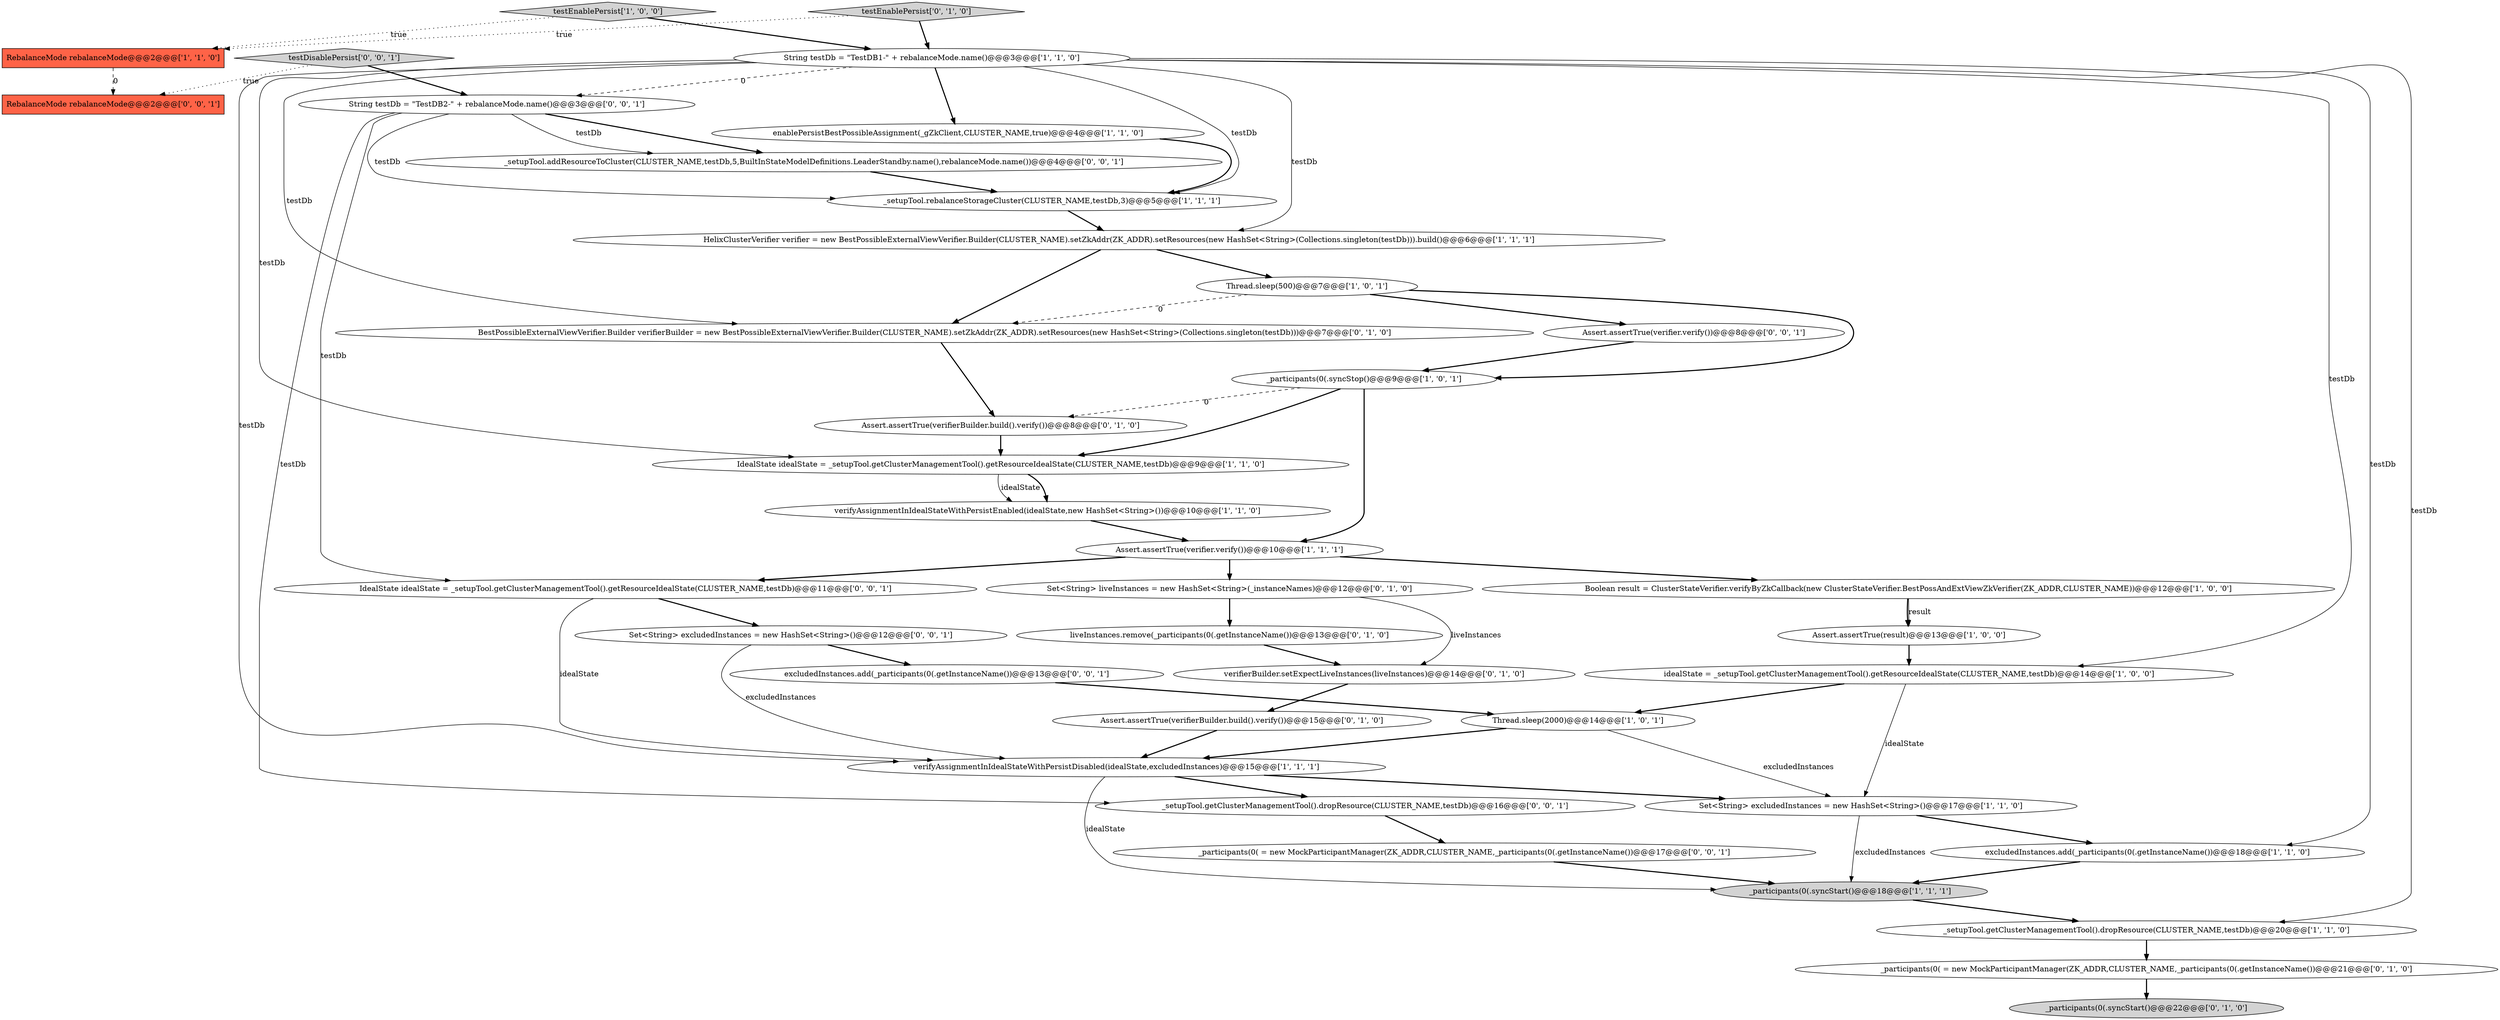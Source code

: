 digraph {
36 [style = filled, label = "IdealState idealState = _setupTool.getClusterManagementTool().getResourceIdealState(CLUSTER_NAME,testDb)@@@11@@@['0', '0', '1']", fillcolor = white, shape = ellipse image = "AAA0AAABBB3BBB"];
11 [style = filled, label = "verifyAssignmentInIdealStateWithPersistDisabled(idealState,excludedInstances)@@@15@@@['1', '1', '1']", fillcolor = white, shape = ellipse image = "AAA0AAABBB1BBB"];
38 [style = filled, label = "_setupTool.addResourceToCluster(CLUSTER_NAME,testDb,5,BuiltInStateModelDefinitions.LeaderStandby.name(),rebalanceMode.name())@@@4@@@['0', '0', '1']", fillcolor = white, shape = ellipse image = "AAA0AAABBB3BBB"];
23 [style = filled, label = "Set<String> liveInstances = new HashSet<String>(_instanceNames)@@@12@@@['0', '1', '0']", fillcolor = white, shape = ellipse image = "AAA0AAABBB2BBB"];
9 [style = filled, label = "IdealState idealState = _setupTool.getClusterManagementTool().getResourceIdealState(CLUSTER_NAME,testDb)@@@9@@@['1', '1', '0']", fillcolor = white, shape = ellipse image = "AAA0AAABBB1BBB"];
5 [style = filled, label = "verifyAssignmentInIdealStateWithPersistEnabled(idealState,new HashSet<String>())@@@10@@@['1', '1', '0']", fillcolor = white, shape = ellipse image = "AAA0AAABBB1BBB"];
18 [style = filled, label = "enablePersistBestPossibleAssignment(_gZkClient,CLUSTER_NAME,true)@@@4@@@['1', '1', '0']", fillcolor = white, shape = ellipse image = "AAA0AAABBB1BBB"];
33 [style = filled, label = "Assert.assertTrue(verifier.verify())@@@8@@@['0', '0', '1']", fillcolor = white, shape = ellipse image = "AAA0AAABBB3BBB"];
6 [style = filled, label = "Thread.sleep(2000)@@@14@@@['1', '0', '1']", fillcolor = white, shape = ellipse image = "AAA0AAABBB1BBB"];
26 [style = filled, label = "Assert.assertTrue(verifierBuilder.build().verify())@@@8@@@['0', '1', '0']", fillcolor = white, shape = ellipse image = "AAA1AAABBB2BBB"];
15 [style = filled, label = "String testDb = \"TestDB1-\" + rebalanceMode.name()@@@3@@@['1', '1', '0']", fillcolor = white, shape = ellipse image = "AAA0AAABBB1BBB"];
27 [style = filled, label = "BestPossibleExternalViewVerifier.Builder verifierBuilder = new BestPossibleExternalViewVerifier.Builder(CLUSTER_NAME).setZkAddr(ZK_ADDR).setResources(new HashSet<String>(Collections.singleton(testDb)))@@@7@@@['0', '1', '0']", fillcolor = white, shape = ellipse image = "AAA1AAABBB2BBB"];
13 [style = filled, label = "_participants(0(.syncStop()@@@9@@@['1', '0', '1']", fillcolor = white, shape = ellipse image = "AAA0AAABBB1BBB"];
20 [style = filled, label = "_participants(0(.syncStart()@@@22@@@['0', '1', '0']", fillcolor = lightgray, shape = ellipse image = "AAA0AAABBB2BBB"];
31 [style = filled, label = "RebalanceMode rebalanceMode@@@2@@@['0', '0', '1']", fillcolor = tomato, shape = box image = "AAA0AAABBB3BBB"];
3 [style = filled, label = "Boolean result = ClusterStateVerifier.verifyByZkCallback(new ClusterStateVerifier.BestPossAndExtViewZkVerifier(ZK_ADDR,CLUSTER_NAME))@@@12@@@['1', '0', '0']", fillcolor = white, shape = ellipse image = "AAA0AAABBB1BBB"];
34 [style = filled, label = "_setupTool.getClusterManagementTool().dropResource(CLUSTER_NAME,testDb)@@@16@@@['0', '0', '1']", fillcolor = white, shape = ellipse image = "AAA0AAABBB3BBB"];
10 [style = filled, label = "idealState = _setupTool.getClusterManagementTool().getResourceIdealState(CLUSTER_NAME,testDb)@@@14@@@['1', '0', '0']", fillcolor = white, shape = ellipse image = "AAA0AAABBB1BBB"];
19 [style = filled, label = "RebalanceMode rebalanceMode@@@2@@@['1', '1', '0']", fillcolor = tomato, shape = box image = "AAA0AAABBB1BBB"];
7 [style = filled, label = "Assert.assertTrue(verifier.verify())@@@10@@@['1', '1', '1']", fillcolor = white, shape = ellipse image = "AAA0AAABBB1BBB"];
17 [style = filled, label = "testEnablePersist['1', '0', '0']", fillcolor = lightgray, shape = diamond image = "AAA0AAABBB1BBB"];
4 [style = filled, label = "_setupTool.rebalanceStorageCluster(CLUSTER_NAME,testDb,3)@@@5@@@['1', '1', '1']", fillcolor = white, shape = ellipse image = "AAA0AAABBB1BBB"];
35 [style = filled, label = "String testDb = \"TestDB2-\" + rebalanceMode.name()@@@3@@@['0', '0', '1']", fillcolor = white, shape = ellipse image = "AAA0AAABBB3BBB"];
1 [style = filled, label = "_participants(0(.syncStart()@@@18@@@['1', '1', '1']", fillcolor = lightgray, shape = ellipse image = "AAA0AAABBB1BBB"];
16 [style = filled, label = "Set<String> excludedInstances = new HashSet<String>()@@@17@@@['1', '1', '0']", fillcolor = white, shape = ellipse image = "AAA0AAABBB1BBB"];
21 [style = filled, label = "Assert.assertTrue(verifierBuilder.build().verify())@@@15@@@['0', '1', '0']", fillcolor = white, shape = ellipse image = "AAA1AAABBB2BBB"];
28 [style = filled, label = "verifierBuilder.setExpectLiveInstances(liveInstances)@@@14@@@['0', '1', '0']", fillcolor = white, shape = ellipse image = "AAA1AAABBB2BBB"];
14 [style = filled, label = "_setupTool.getClusterManagementTool().dropResource(CLUSTER_NAME,testDb)@@@20@@@['1', '1', '0']", fillcolor = white, shape = ellipse image = "AAA0AAABBB1BBB"];
30 [style = filled, label = "excludedInstances.add(_participants(0(.getInstanceName())@@@13@@@['0', '0', '1']", fillcolor = white, shape = ellipse image = "AAA0AAABBB3BBB"];
8 [style = filled, label = "Thread.sleep(500)@@@7@@@['1', '0', '1']", fillcolor = white, shape = ellipse image = "AAA0AAABBB1BBB"];
25 [style = filled, label = "testEnablePersist['0', '1', '0']", fillcolor = lightgray, shape = diamond image = "AAA0AAABBB2BBB"];
29 [style = filled, label = "testDisablePersist['0', '0', '1']", fillcolor = lightgray, shape = diamond image = "AAA0AAABBB3BBB"];
2 [style = filled, label = "Assert.assertTrue(result)@@@13@@@['1', '0', '0']", fillcolor = white, shape = ellipse image = "AAA0AAABBB1BBB"];
12 [style = filled, label = "excludedInstances.add(_participants(0(.getInstanceName())@@@18@@@['1', '1', '0']", fillcolor = white, shape = ellipse image = "AAA0AAABBB1BBB"];
32 [style = filled, label = "_participants(0( = new MockParticipantManager(ZK_ADDR,CLUSTER_NAME,_participants(0(.getInstanceName())@@@17@@@['0', '0', '1']", fillcolor = white, shape = ellipse image = "AAA0AAABBB3BBB"];
24 [style = filled, label = "liveInstances.remove(_participants(0(.getInstanceName())@@@13@@@['0', '1', '0']", fillcolor = white, shape = ellipse image = "AAA0AAABBB2BBB"];
0 [style = filled, label = "HelixClusterVerifier verifier = new BestPossibleExternalViewVerifier.Builder(CLUSTER_NAME).setZkAddr(ZK_ADDR).setResources(new HashSet<String>(Collections.singleton(testDb))).build()@@@6@@@['1', '1', '1']", fillcolor = white, shape = ellipse image = "AAA0AAABBB1BBB"];
22 [style = filled, label = "_participants(0( = new MockParticipantManager(ZK_ADDR,CLUSTER_NAME,_participants(0(.getInstanceName())@@@21@@@['0', '1', '0']", fillcolor = white, shape = ellipse image = "AAA0AAABBB2BBB"];
37 [style = filled, label = "Set<String> excludedInstances = new HashSet<String>()@@@12@@@['0', '0', '1']", fillcolor = white, shape = ellipse image = "AAA0AAABBB3BBB"];
28->21 [style = bold, label=""];
11->34 [style = bold, label=""];
17->19 [style = dotted, label="true"];
7->23 [style = bold, label=""];
21->11 [style = bold, label=""];
13->26 [style = dashed, label="0"];
23->28 [style = solid, label="liveInstances"];
16->1 [style = solid, label="excludedInstances"];
25->15 [style = bold, label=""];
13->7 [style = bold, label=""];
36->37 [style = bold, label=""];
10->6 [style = bold, label=""];
15->11 [style = solid, label="testDb"];
15->18 [style = bold, label=""];
3->2 [style = bold, label=""];
23->24 [style = bold, label=""];
38->4 [style = bold, label=""];
9->5 [style = solid, label="idealState"];
11->1 [style = solid, label="idealState"];
29->35 [style = bold, label=""];
6->11 [style = bold, label=""];
15->0 [style = solid, label="testDb"];
12->1 [style = bold, label=""];
10->16 [style = solid, label="idealState"];
2->10 [style = bold, label=""];
0->8 [style = bold, label=""];
11->16 [style = bold, label=""];
22->20 [style = bold, label=""];
26->9 [style = bold, label=""];
1->14 [style = bold, label=""];
15->4 [style = solid, label="testDb"];
8->27 [style = dashed, label="0"];
19->31 [style = dashed, label="0"];
33->13 [style = bold, label=""];
7->3 [style = bold, label=""];
7->36 [style = bold, label=""];
16->12 [style = bold, label=""];
32->1 [style = bold, label=""];
0->27 [style = bold, label=""];
35->4 [style = solid, label="testDb"];
15->14 [style = solid, label="testDb"];
35->36 [style = solid, label="testDb"];
36->11 [style = solid, label="idealState"];
35->34 [style = solid, label="testDb"];
37->30 [style = bold, label=""];
17->15 [style = bold, label=""];
30->6 [style = bold, label=""];
15->9 [style = solid, label="testDb"];
37->11 [style = solid, label="excludedInstances"];
25->19 [style = dotted, label="true"];
35->38 [style = bold, label=""];
27->26 [style = bold, label=""];
8->13 [style = bold, label=""];
29->31 [style = dotted, label="true"];
15->10 [style = solid, label="testDb"];
15->12 [style = solid, label="testDb"];
13->9 [style = bold, label=""];
24->28 [style = bold, label=""];
8->33 [style = bold, label=""];
9->5 [style = bold, label=""];
3->2 [style = solid, label="result"];
35->38 [style = solid, label="testDb"];
15->27 [style = solid, label="testDb"];
5->7 [style = bold, label=""];
4->0 [style = bold, label=""];
18->4 [style = bold, label=""];
15->35 [style = dashed, label="0"];
34->32 [style = bold, label=""];
14->22 [style = bold, label=""];
6->16 [style = solid, label="excludedInstances"];
}
